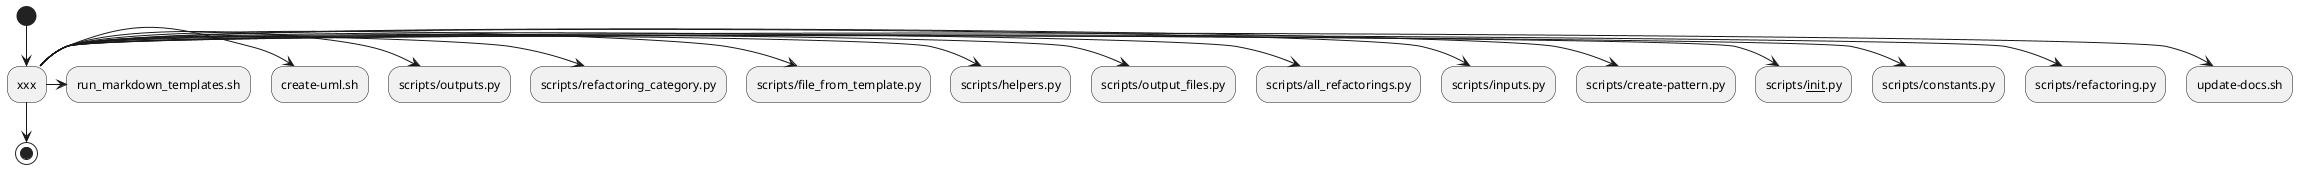 @startuml
(*) --> xxx
xxx -> update-docs.sh
xxx -> scripts/refactoring.py
xxx -> scripts/constants.py
xxx -> scripts/__init__.py
xxx -> scripts/create-pattern.py
xxx -> scripts/inputs.py
xxx -> scripts/all_refactorings.py
xxx -> scripts/output_files.py
xxx -> scripts/helpers.py
xxx -> scripts/file_from_template.py
xxx -> scripts/refactoring_category.py
xxx -> scripts/outputs.py
xxx -> create-uml.sh
xxx -> run_markdown_templates.sh
xxx --> (*)
@enduml
